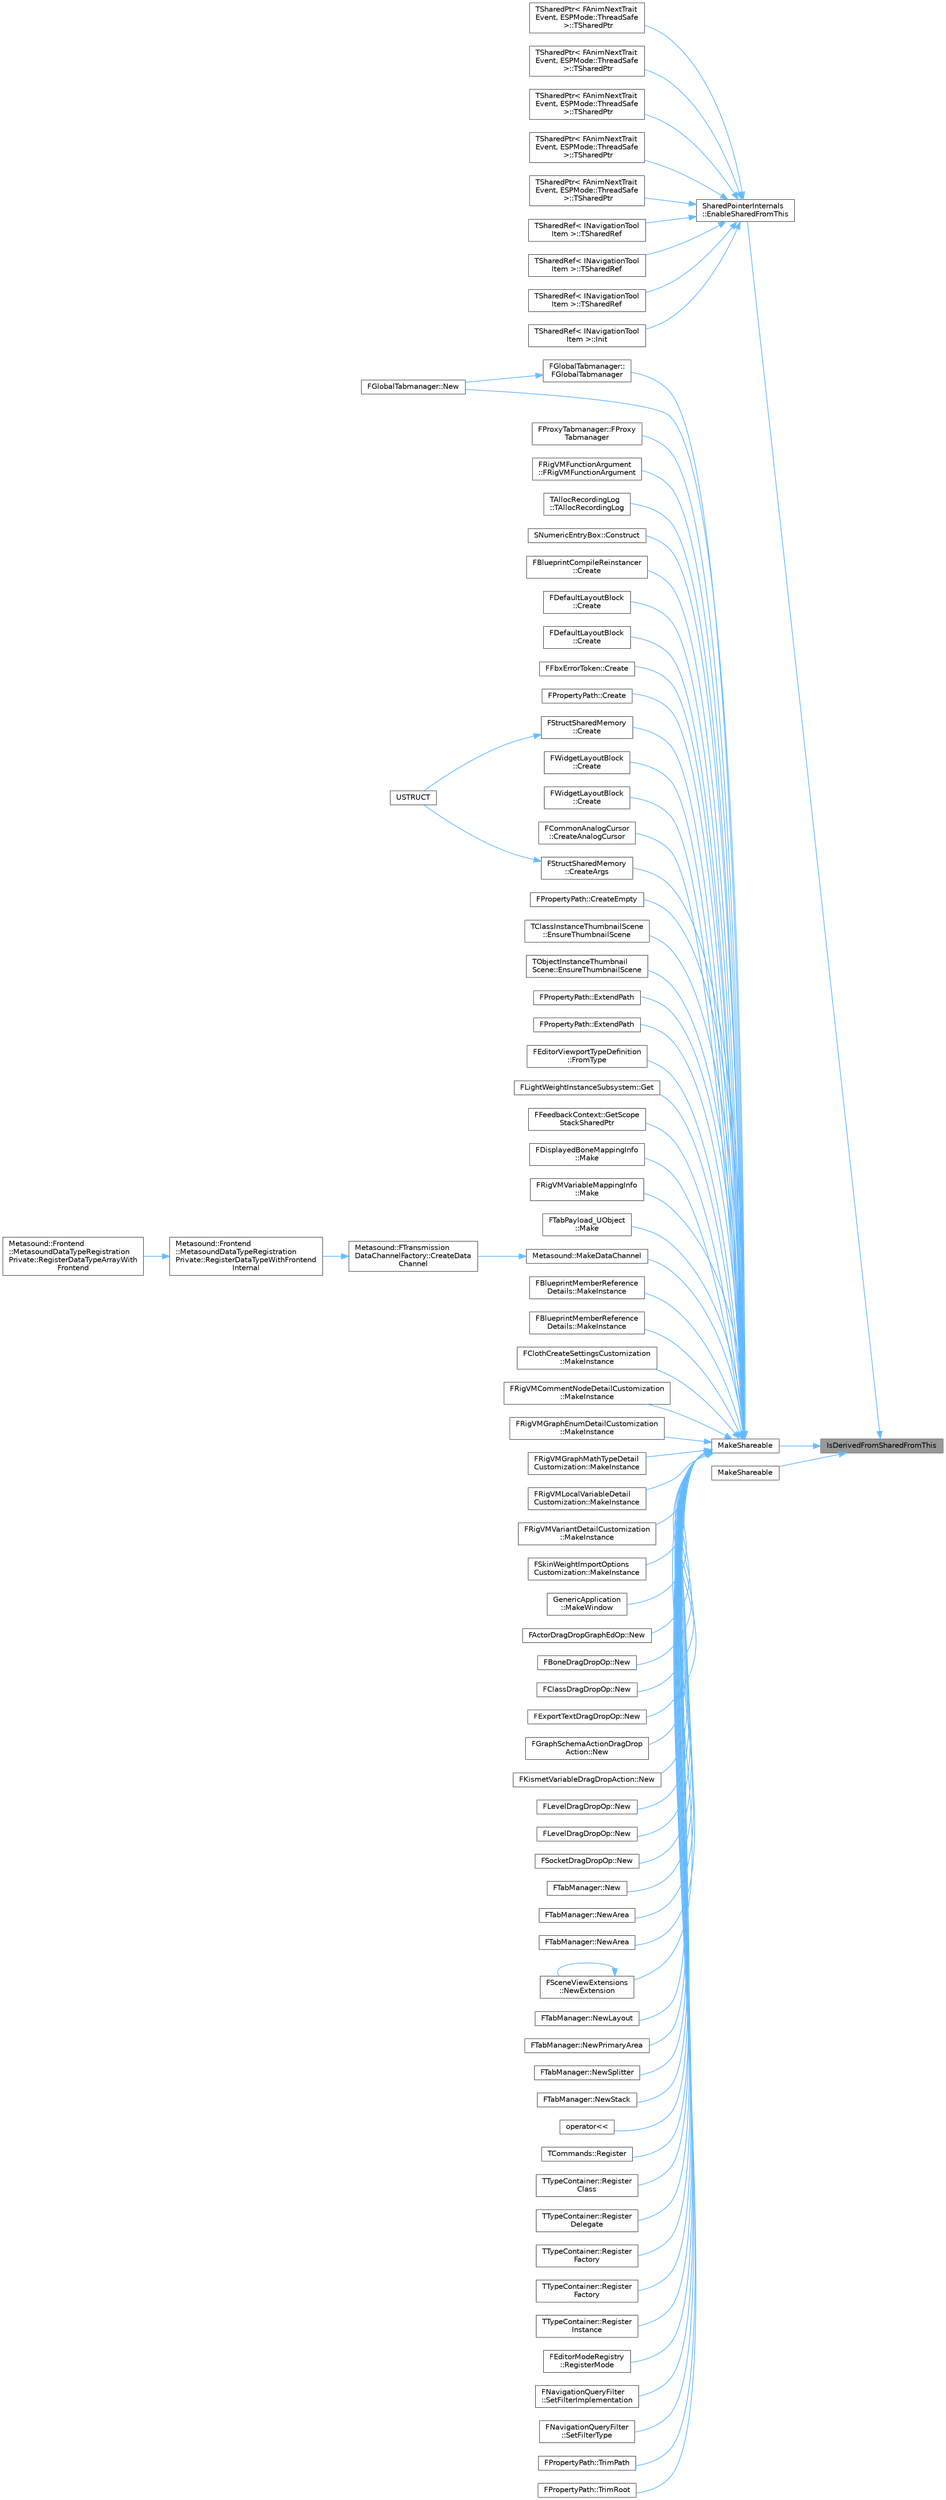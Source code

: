 digraph "IsDerivedFromSharedFromThis"
{
 // INTERACTIVE_SVG=YES
 // LATEX_PDF_SIZE
  bgcolor="transparent";
  edge [fontname=Helvetica,fontsize=10,labelfontname=Helvetica,labelfontsize=10];
  node [fontname=Helvetica,fontsize=10,shape=box,height=0.2,width=0.4];
  rankdir="RL";
  Node1 [id="Node000001",label="IsDerivedFromSharedFromThis",height=0.2,width=0.4,color="gray40", fillcolor="grey60", style="filled", fontcolor="black",tooltip=" "];
  Node1 -> Node2 [id="edge1_Node000001_Node000002",dir="back",color="steelblue1",style="solid",tooltip=" "];
  Node2 [id="Node000002",label="SharedPointerInternals\l::EnableSharedFromThis",height=0.2,width=0.4,color="grey40", fillcolor="white", style="filled",URL="$d5/d6a/namespaceSharedPointerInternals.html#aea4dfe152ef0920baa45e90ea468aeb4",tooltip="Templated helper function (const) that creates a shared pointer from an object instance."];
  Node2 -> Node3 [id="edge2_Node000002_Node000003",dir="back",color="steelblue1",style="solid",tooltip=" "];
  Node3 [id="Node000003",label="TSharedPtr\< FAnimNextTrait\lEvent, ESPMode::ThreadSafe\l \>::TSharedPtr",height=0.2,width=0.4,color="grey40", fillcolor="white", style="filled",URL="$d8/d2f/classTSharedPtr.html#a05a8eb48a5e4df741da5adb6ced36712",tooltip=" "];
  Node2 -> Node4 [id="edge3_Node000002_Node000004",dir="back",color="steelblue1",style="solid",tooltip=" "];
  Node4 [id="Node000004",label="TSharedPtr\< FAnimNextTrait\lEvent, ESPMode::ThreadSafe\l \>::TSharedPtr",height=0.2,width=0.4,color="grey40", fillcolor="white", style="filled",URL="$d8/d2f/classTSharedPtr.html#a7b1eb28ec0281298bbaac6657e987dc1",tooltip=" "];
  Node2 -> Node5 [id="edge4_Node000002_Node000005",dir="back",color="steelblue1",style="solid",tooltip=" "];
  Node5 [id="Node000005",label="TSharedPtr\< FAnimNextTrait\lEvent, ESPMode::ThreadSafe\l \>::TSharedPtr",height=0.2,width=0.4,color="grey40", fillcolor="white", style="filled",URL="$d8/d2f/classTSharedPtr.html#a99a892f9fd14d64c11c9e535f5af710e",tooltip=" "];
  Node2 -> Node6 [id="edge5_Node000002_Node000006",dir="back",color="steelblue1",style="solid",tooltip=" "];
  Node6 [id="Node000006",label="TSharedPtr\< FAnimNextTrait\lEvent, ESPMode::ThreadSafe\l \>::TSharedPtr",height=0.2,width=0.4,color="grey40", fillcolor="white", style="filled",URL="$d8/d2f/classTSharedPtr.html#a7deeba5f839baefed0cd90ffe6b26c90",tooltip=" "];
  Node2 -> Node7 [id="edge6_Node000002_Node000007",dir="back",color="steelblue1",style="solid",tooltip=" "];
  Node7 [id="Node000007",label="TSharedPtr\< FAnimNextTrait\lEvent, ESPMode::ThreadSafe\l \>::TSharedPtr",height=0.2,width=0.4,color="grey40", fillcolor="white", style="filled",URL="$d8/d2f/classTSharedPtr.html#a01ebda34d6c0f89ea409d7f22b25bf05",tooltip=" "];
  Node2 -> Node8 [id="edge7_Node000002_Node000008",dir="back",color="steelblue1",style="solid",tooltip=" "];
  Node8 [id="Node000008",label="TSharedRef\< INavigationTool\lItem \>::TSharedRef",height=0.2,width=0.4,color="grey40", fillcolor="white", style="filled",URL="$de/df2/classTSharedRef.html#a4dae044f430d9c79d4e4a7203a12da66",tooltip=" "];
  Node2 -> Node9 [id="edge8_Node000002_Node000009",dir="back",color="steelblue1",style="solid",tooltip=" "];
  Node9 [id="Node000009",label="TSharedRef\< INavigationTool\lItem \>::TSharedRef",height=0.2,width=0.4,color="grey40", fillcolor="white", style="filled",URL="$de/df2/classTSharedRef.html#a0c826be92f96dbb49bcf7e9b2e9a73dc",tooltip=" "];
  Node2 -> Node10 [id="edge9_Node000002_Node000010",dir="back",color="steelblue1",style="solid",tooltip=" "];
  Node10 [id="Node000010",label="TSharedRef\< INavigationTool\lItem \>::TSharedRef",height=0.2,width=0.4,color="grey40", fillcolor="white", style="filled",URL="$de/df2/classTSharedRef.html#a5bf90b944929bf1747fd3c6e22f7366a",tooltip=" "];
  Node2 -> Node11 [id="edge10_Node000002_Node000011",dir="back",color="steelblue1",style="solid",tooltip=" "];
  Node11 [id="Node000011",label="TSharedRef\< INavigationTool\lItem \>::Init",height=0.2,width=0.4,color="grey40", fillcolor="white", style="filled",URL="$de/df2/classTSharedRef.html#aeb2ea8a01d17a810916e7e57aa84ccd6",tooltip=" "];
  Node1 -> Node12 [id="edge11_Node000001_Node000012",dir="back",color="steelblue1",style="solid",tooltip=" "];
  Node12 [id="Node000012",label="MakeShareable",height=0.2,width=0.4,color="grey40", fillcolor="white", style="filled",URL="$d2/d17/SharedPointer_8h.html#a8e889711f2d38942782279b57ea26b73",tooltip="MakeShareable utility function."];
  Node12 -> Node13 [id="edge12_Node000012_Node000013",dir="back",color="steelblue1",style="solid",tooltip=" "];
  Node13 [id="Node000013",label="FGlobalTabmanager::\lFGlobalTabmanager",height=0.2,width=0.4,color="grey40", fillcolor="white", style="filled",URL="$d9/df9/classFGlobalTabmanager.html#add77a7ec33e113e4a723e2ca56d143ec",tooltip=" "];
  Node13 -> Node14 [id="edge13_Node000013_Node000014",dir="back",color="steelblue1",style="solid",tooltip=" "];
  Node14 [id="Node000014",label="FGlobalTabmanager::New",height=0.2,width=0.4,color="grey40", fillcolor="white", style="filled",URL="$d9/df9/classFGlobalTabmanager.html#a4a6c3c7d1f51ffd50becd6eb6356c565",tooltip=" "];
  Node12 -> Node15 [id="edge14_Node000012_Node000015",dir="back",color="steelblue1",style="solid",tooltip=" "];
  Node15 [id="Node000015",label="FProxyTabmanager::FProxy\lTabmanager",height=0.2,width=0.4,color="grey40", fillcolor="white", style="filled",URL="$d2/d7a/classFProxyTabmanager.html#ac506a4922fc430e082d90ca08903922e",tooltip=" "];
  Node12 -> Node16 [id="edge15_Node000012_Node000016",dir="back",color="steelblue1",style="solid",tooltip=" "];
  Node16 [id="Node000016",label="FRigVMFunctionArgument\l::FRigVMFunctionArgument",height=0.2,width=0.4,color="grey40", fillcolor="white", style="filled",URL="$d3/dd1/structFRigVMFunctionArgument.html#a1d7f3b70af1f70ee2a025a951f5258a3",tooltip=" "];
  Node12 -> Node17 [id="edge16_Node000012_Node000017",dir="back",color="steelblue1",style="solid",tooltip=" "];
  Node17 [id="Node000017",label="TAllocRecordingLog\l::TAllocRecordingLog",height=0.2,width=0.4,color="grey40", fillcolor="white", style="filled",URL="$da/d75/classTAllocRecordingLog.html#ac3f866d455551b84203712b93a8ece71",tooltip=" "];
  Node12 -> Node18 [id="edge17_Node000012_Node000018",dir="back",color="steelblue1",style="solid",tooltip=" "];
  Node18 [id="Node000018",label="SNumericEntryBox::Construct",height=0.2,width=0.4,color="grey40", fillcolor="white", style="filled",URL="$dc/db6/classSNumericEntryBox.html#ac1fba69ed00d8a96e9b80d71e9cb7c52",tooltip=" "];
  Node12 -> Node19 [id="edge18_Node000012_Node000019",dir="back",color="steelblue1",style="solid",tooltip=" "];
  Node19 [id="Node000019",label="FBlueprintCompileReinstancer\l::Create",height=0.2,width=0.4,color="grey40", fillcolor="white", style="filled",URL="$db/dcf/classFBlueprintCompileReinstancer.html#ad25f0f63cd2f9be8d63048a9dc381b50",tooltip=" "];
  Node12 -> Node20 [id="edge19_Node000012_Node000020",dir="back",color="steelblue1",style="solid",tooltip=" "];
  Node20 [id="Node000020",label="FDefaultLayoutBlock\l::Create",height=0.2,width=0.4,color="grey40", fillcolor="white", style="filled",URL="$d1/d71/classFDefaultLayoutBlock.html#a7666b923a620e9a46e3816e98eb279b1",tooltip=" "];
  Node12 -> Node21 [id="edge20_Node000012_Node000021",dir="back",color="steelblue1",style="solid",tooltip=" "];
  Node21 [id="Node000021",label="FDefaultLayoutBlock\l::Create",height=0.2,width=0.4,color="grey40", fillcolor="white", style="filled",URL="$d1/d71/classFDefaultLayoutBlock.html#a8c526ba255467ee1161b0bf8b4301942",tooltip=" "];
  Node12 -> Node22 [id="edge21_Node000012_Node000022",dir="back",color="steelblue1",style="solid",tooltip=" "];
  Node22 [id="Node000022",label="FFbxErrorToken::Create",height=0.2,width=0.4,color="grey40", fillcolor="white", style="filled",URL="$d4/d36/classFFbxErrorToken.html#a7ad8ca5a32634046696bed13df7d057f",tooltip="Factory method, tokens can only be constructed as shared refs."];
  Node12 -> Node23 [id="edge22_Node000012_Node000023",dir="back",color="steelblue1",style="solid",tooltip=" "];
  Node23 [id="Node000023",label="FPropertyPath::Create",height=0.2,width=0.4,color="grey40", fillcolor="white", style="filled",URL="$d7/d10/classFPropertyPath.html#a8b583d470447cea8bcda24014c282d34",tooltip=" "];
  Node12 -> Node24 [id="edge23_Node000012_Node000024",dir="back",color="steelblue1",style="solid",tooltip=" "];
  Node24 [id="Node000024",label="FStructSharedMemory\l::Create",height=0.2,width=0.4,color="grey40", fillcolor="white", style="filled",URL="$de/d95/structFStructSharedMemory.html#aac54f3c51cd7d8989f2f7632035795eb",tooltip=" "];
  Node24 -> Node25 [id="edge24_Node000024_Node000025",dir="back",color="steelblue1",style="solid",tooltip=" "];
  Node25 [id="Node000025",label="USTRUCT",height=0.2,width=0.4,color="grey40", fillcolor="white", style="filled",URL="$d6/da1/StructUtils_2SharedStruct_8h.html#a630f4154ed37d37254fe38d6da615fb1",tooltip="FSharedStruct works similarly as a TSharedPtr<FInstancedStruct> but avoids the double pointer indirec..."];
  Node12 -> Node26 [id="edge25_Node000012_Node000026",dir="back",color="steelblue1",style="solid",tooltip=" "];
  Node26 [id="Node000026",label="FWidgetLayoutBlock\l::Create",height=0.2,width=0.4,color="grey40", fillcolor="white", style="filled",URL="$d9/dc1/classFWidgetLayoutBlock.html#acb3091c351efc84fc440e841adafbe3d",tooltip=" "];
  Node12 -> Node27 [id="edge26_Node000012_Node000027",dir="back",color="steelblue1",style="solid",tooltip=" "];
  Node27 [id="Node000027",label="FWidgetLayoutBlock\l::Create",height=0.2,width=0.4,color="grey40", fillcolor="white", style="filled",URL="$d9/dc1/classFWidgetLayoutBlock.html#a83bbea5d953b448cd46e1a355c0e551a",tooltip=" "];
  Node12 -> Node28 [id="edge27_Node000012_Node000028",dir="back",color="steelblue1",style="solid",tooltip=" "];
  Node28 [id="Node000028",label="FCommonAnalogCursor\l::CreateAnalogCursor",height=0.2,width=0.4,color="grey40", fillcolor="white", style="filled",URL="$da/da2/classFCommonAnalogCursor.html#ae2e65f0dfa20bd8456b90e94aeda42d2",tooltip=" "];
  Node12 -> Node29 [id="edge28_Node000012_Node000029",dir="back",color="steelblue1",style="solid",tooltip=" "];
  Node29 [id="Node000029",label="FStructSharedMemory\l::CreateArgs",height=0.2,width=0.4,color="grey40", fillcolor="white", style="filled",URL="$de/d95/structFStructSharedMemory.html#a16f217e382ad1d6055439e41ada79085",tooltip=" "];
  Node29 -> Node25 [id="edge29_Node000029_Node000025",dir="back",color="steelblue1",style="solid",tooltip=" "];
  Node12 -> Node30 [id="edge30_Node000012_Node000030",dir="back",color="steelblue1",style="solid",tooltip=" "];
  Node30 [id="Node000030",label="FPropertyPath::CreateEmpty",height=0.2,width=0.4,color="grey40", fillcolor="white", style="filled",URL="$d7/d10/classFPropertyPath.html#a3762270067e893165f44a172020352ed",tooltip=" "];
  Node12 -> Node31 [id="edge31_Node000012_Node000031",dir="back",color="steelblue1",style="solid",tooltip=" "];
  Node31 [id="Node000031",label="TClassInstanceThumbnailScene\l::EnsureThumbnailScene",height=0.2,width=0.4,color="grey40", fillcolor="white", style="filled",URL="$d4/d3a/classTClassInstanceThumbnailScene.html#a1ce254e51e5b882507e1d12a777b26ef",tooltip="Find or create a thumbnail scene instance for this class type."];
  Node12 -> Node32 [id="edge32_Node000012_Node000032",dir="back",color="steelblue1",style="solid",tooltip=" "];
  Node32 [id="Node000032",label="TObjectInstanceThumbnail\lScene::EnsureThumbnailScene",height=0.2,width=0.4,color="grey40", fillcolor="white", style="filled",URL="$da/dc4/classTObjectInstanceThumbnailScene.html#a907cfbf9477dff4f07b3bf973d5566e3",tooltip="Find or create a thumbnail scene instance for this class type."];
  Node12 -> Node33 [id="edge33_Node000012_Node000033",dir="back",color="steelblue1",style="solid",tooltip=" "];
  Node33 [id="Node000033",label="FPropertyPath::ExtendPath",height=0.2,width=0.4,color="grey40", fillcolor="white", style="filled",URL="$d7/d10/classFPropertyPath.html#ad4bd220ad4acb92e357c1b4d47a381ab",tooltip=" "];
  Node12 -> Node34 [id="edge34_Node000012_Node000034",dir="back",color="steelblue1",style="solid",tooltip=" "];
  Node34 [id="Node000034",label="FPropertyPath::ExtendPath",height=0.2,width=0.4,color="grey40", fillcolor="white", style="filled",URL="$d7/d10/classFPropertyPath.html#aa99e09258cb5961b10161e19d0761df5",tooltip=" "];
  Node12 -> Node35 [id="edge35_Node000012_Node000035",dir="back",color="steelblue1",style="solid",tooltip=" "];
  Node35 [id="Node000035",label="FEditorViewportTypeDefinition\l::FromType",height=0.2,width=0.4,color="grey40", fillcolor="white", style="filled",URL="$d1/d61/structFEditorViewportTypeDefinition.html#a57a001c06d26b3abd112994075a4fdaf",tooltip=" "];
  Node12 -> Node36 [id="edge36_Node000012_Node000036",dir="back",color="steelblue1",style="solid",tooltip=" "];
  Node36 [id="Node000036",label="FLightWeightInstanceSubsystem::Get",height=0.2,width=0.4,color="grey40", fillcolor="white", style="filled",URL="$dd/d1d/structFLightWeightInstanceSubsystem.html#ad7c2a0fef16549212c25efcc6b642bdc",tooltip=" "];
  Node12 -> Node37 [id="edge37_Node000012_Node000037",dir="back",color="steelblue1",style="solid",tooltip=" "];
  Node37 [id="Node000037",label="FFeedbackContext::GetScope\lStackSharedPtr",height=0.2,width=0.4,color="grey40", fillcolor="white", style="filled",URL="$d5/d1b/classFFeedbackContext.html#a84ee0b56d4e0278cd86911cf39d826fb",tooltip=" "];
  Node12 -> Node38 [id="edge38_Node000012_Node000038",dir="back",color="steelblue1",style="solid",tooltip=" "];
  Node38 [id="Node000038",label="FDisplayedBoneMappingInfo\l::Make",height=0.2,width=0.4,color="grey40", fillcolor="white", style="filled",URL="$d3/da3/classFDisplayedBoneMappingInfo.html#a2ad7a01dd4ccfebd768566e3fe278982",tooltip="Static function for creating a new item, but ensures that you can only have a TSharedRef to one."];
  Node12 -> Node39 [id="edge39_Node000012_Node000039",dir="back",color="steelblue1",style="solid",tooltip=" "];
  Node39 [id="Node000039",label="FRigVMVariableMappingInfo\l::Make",height=0.2,width=0.4,color="grey40", fillcolor="white", style="filled",URL="$dd/dbf/structFRigVMVariableMappingInfo.html#a4b2f76d0da7bf07ea30aab5e24149243",tooltip="Static function for creating a new item, but ensures that you can only have a TSharedRef to one."];
  Node12 -> Node40 [id="edge40_Node000012_Node000040",dir="back",color="steelblue1",style="solid",tooltip=" "];
  Node40 [id="Node000040",label="FTabPayload_UObject\l::Make",height=0.2,width=0.4,color="grey40", fillcolor="white", style="filled",URL="$d6/d2e/structFTabPayload__UObject.html#a78e6a04c40ec10b14cf8624ff32b13b9",tooltip=" "];
  Node12 -> Node41 [id="edge41_Node000012_Node000041",dir="back",color="steelblue1",style="solid",tooltip=" "];
  Node41 [id="Node000041",label="Metasound::MakeDataChannel",height=0.2,width=0.4,color="grey40", fillcolor="white", style="filled",URL="$d8/d33/namespaceMetasound.html#a4228e45f4346ba2761081b283cb10ddc",tooltip=" "];
  Node41 -> Node42 [id="edge42_Node000041_Node000042",dir="back",color="steelblue1",style="solid",tooltip=" "];
  Node42 [id="Node000042",label="Metasound::FTransmission\lDataChannelFactory::CreateData\lChannel",height=0.2,width=0.4,color="grey40", fillcolor="white", style="filled",URL="$d1/de8/structMetasound_1_1FTransmissionDataChannelFactory.html#a5b300a2591312dbb51d147f875c89882",tooltip="Create a transmission IDataChannel given a data type."];
  Node42 -> Node43 [id="edge43_Node000042_Node000043",dir="back",color="steelblue1",style="solid",tooltip=" "];
  Node43 [id="Node000043",label="Metasound::Frontend\l::MetasoundDataTypeRegistration\lPrivate::RegisterDataTypeWithFrontend\lInternal",height=0.2,width=0.4,color="grey40", fillcolor="white", style="filled",URL="$db/d33/namespaceMetasound_1_1Frontend_1_1MetasoundDataTypeRegistrationPrivate.html#ad2150ac5f95a74ee46e1bde4b05ba373",tooltip="Registers a data type with the MetaSound Frontend."];
  Node43 -> Node44 [id="edge44_Node000043_Node000044",dir="back",color="steelblue1",style="solid",tooltip=" "];
  Node44 [id="Node000044",label="Metasound::Frontend\l::MetasoundDataTypeRegistration\lPrivate::RegisterDataTypeArrayWith\lFrontend",height=0.2,width=0.4,color="grey40", fillcolor="white", style="filled",URL="$db/d33/namespaceMetasound_1_1Frontend_1_1MetasoundDataTypeRegistrationPrivate.html#a3887d9364b83a1031ad743c16652a912",tooltip="Registers an array of a data type with the MetaSound Frontend."];
  Node12 -> Node45 [id="edge45_Node000012_Node000045",dir="back",color="steelblue1",style="solid",tooltip=" "];
  Node45 [id="Node000045",label="FBlueprintMemberReference\lDetails::MakeInstance",height=0.2,width=0.4,color="grey40", fillcolor="white", style="filled",URL="$d9/d90/classFBlueprintMemberReferenceDetails.html#adf8f56acf80df83b3399aa3ea903306c",tooltip=" "];
  Node12 -> Node46 [id="edge46_Node000012_Node000046",dir="back",color="steelblue1",style="solid",tooltip=" "];
  Node46 [id="Node000046",label="FBlueprintMemberReference\lDetails::MakeInstance",height=0.2,width=0.4,color="grey40", fillcolor="white", style="filled",URL="$d9/d90/classFBlueprintMemberReferenceDetails.html#a8d4368e1b270e2ccb269f81567dd0c22",tooltip=" "];
  Node12 -> Node47 [id="edge47_Node000012_Node000047",dir="back",color="steelblue1",style="solid",tooltip=" "];
  Node47 [id="Node000047",label="FClothCreateSettingsCustomization\l::MakeInstance",height=0.2,width=0.4,color="grey40", fillcolor="white", style="filled",URL="$db/d3b/classFClothCreateSettingsCustomization.html#a45207b421c53d52bd86bf92b140d91af",tooltip=" "];
  Node12 -> Node48 [id="edge48_Node000012_Node000048",dir="back",color="steelblue1",style="solid",tooltip=" "];
  Node48 [id="Node000048",label="FRigVMCommentNodeDetailCustomization\l::MakeInstance",height=0.2,width=0.4,color="grey40", fillcolor="white", style="filled",URL="$df/d8d/classFRigVMCommentNodeDetailCustomization.html#a651aeb047bd7ffe5c553332f4f426cf9",tooltip=" "];
  Node12 -> Node49 [id="edge49_Node000012_Node000049",dir="back",color="steelblue1",style="solid",tooltip=" "];
  Node49 [id="Node000049",label="FRigVMGraphEnumDetailCustomization\l::MakeInstance",height=0.2,width=0.4,color="grey40", fillcolor="white", style="filled",URL="$d2/d11/classFRigVMGraphEnumDetailCustomization.html#ad51bf76d0c86f3309a5bbd37eaf7c8f4",tooltip=" "];
  Node12 -> Node50 [id="edge50_Node000012_Node000050",dir="back",color="steelblue1",style="solid",tooltip=" "];
  Node50 [id="Node000050",label="FRigVMGraphMathTypeDetail\lCustomization::MakeInstance",height=0.2,width=0.4,color="grey40", fillcolor="white", style="filled",URL="$d5/d20/classFRigVMGraphMathTypeDetailCustomization.html#ad7eb0304c19c5807d7dc793dca3c2f70",tooltip=" "];
  Node12 -> Node51 [id="edge51_Node000012_Node000051",dir="back",color="steelblue1",style="solid",tooltip=" "];
  Node51 [id="Node000051",label="FRigVMLocalVariableDetail\lCustomization::MakeInstance",height=0.2,width=0.4,color="grey40", fillcolor="white", style="filled",URL="$df/d23/classFRigVMLocalVariableDetailCustomization.html#a8e832f6b93c91bb17b4e67f5ae5ea71b",tooltip=" "];
  Node12 -> Node52 [id="edge52_Node000012_Node000052",dir="back",color="steelblue1",style="solid",tooltip=" "];
  Node52 [id="Node000052",label="FRigVMVariantDetailCustomization\l::MakeInstance",height=0.2,width=0.4,color="grey40", fillcolor="white", style="filled",URL="$d7/d39/classFRigVMVariantDetailCustomization.html#a8a5ca82bc37f5472fd4b7c9448ec7b5c",tooltip=" "];
  Node12 -> Node53 [id="edge53_Node000012_Node000053",dir="back",color="steelblue1",style="solid",tooltip=" "];
  Node53 [id="Node000053",label="FSkinWeightImportOptions\lCustomization::MakeInstance",height=0.2,width=0.4,color="grey40", fillcolor="white", style="filled",URL="$d4/d1a/classFSkinWeightImportOptionsCustomization.html#ac03e8273a510691f968c04e8a6b29188",tooltip=" "];
  Node12 -> Node54 [id="edge54_Node000012_Node000054",dir="back",color="steelblue1",style="solid",tooltip=" "];
  Node54 [id="Node000054",label="GenericApplication\l::MakeWindow",height=0.2,width=0.4,color="grey40", fillcolor="white", style="filled",URL="$d6/d87/classGenericApplication.html#abcfed5d762771d45f85f24f83acbbc3b",tooltip=" "];
  Node12 -> Node55 [id="edge55_Node000012_Node000055",dir="back",color="steelblue1",style="solid",tooltip=" "];
  Node55 [id="Node000055",label="FActorDragDropGraphEdOp::New",height=0.2,width=0.4,color="grey40", fillcolor="white", style="filled",URL="$de/d3f/classFActorDragDropGraphEdOp.html#a02c119c1df94ff2d3d6978dc4e2f7db0",tooltip=" "];
  Node12 -> Node56 [id="edge56_Node000012_Node000056",dir="back",color="steelblue1",style="solid",tooltip=" "];
  Node56 [id="Node000056",label="FBoneDragDropOp::New",height=0.2,width=0.4,color="grey40", fillcolor="white", style="filled",URL="$d7/d0b/classFBoneDragDropOp.html#a154ed35f2d601eeb25b33857cbe1488f",tooltip=" "];
  Node12 -> Node57 [id="edge57_Node000012_Node000057",dir="back",color="steelblue1",style="solid",tooltip=" "];
  Node57 [id="Node000057",label="FClassDragDropOp::New",height=0.2,width=0.4,color="grey40", fillcolor="white", style="filled",URL="$d2/d04/classFClassDragDropOp.html#afa49f3fa3abf07d89ada8f0dd1cf31d9",tooltip=" "];
  Node12 -> Node58 [id="edge58_Node000012_Node000058",dir="back",color="steelblue1",style="solid",tooltip=" "];
  Node58 [id="Node000058",label="FExportTextDragDropOp::New",height=0.2,width=0.4,color="grey40", fillcolor="white", style="filled",URL="$dd/d72/classFExportTextDragDropOp.html#a647d2232f9926594f1178059a16a9c6e",tooltip=" "];
  Node12 -> Node14 [id="edge59_Node000012_Node000014",dir="back",color="steelblue1",style="solid",tooltip=" "];
  Node12 -> Node59 [id="edge60_Node000012_Node000059",dir="back",color="steelblue1",style="solid",tooltip=" "];
  Node59 [id="Node000059",label="FGraphSchemaActionDragDrop\lAction::New",height=0.2,width=0.4,color="grey40", fillcolor="white", style="filled",URL="$d3/d9c/classFGraphSchemaActionDragDropAction.html#ab11037bf6c1e73179125c1fc901fe26f",tooltip=" "];
  Node12 -> Node60 [id="edge61_Node000012_Node000060",dir="back",color="steelblue1",style="solid",tooltip=" "];
  Node60 [id="Node000060",label="FKismetVariableDragDropAction::New",height=0.2,width=0.4,color="grey40", fillcolor="white", style="filled",URL="$d5/d37/classFKismetVariableDragDropAction.html#a8b3d1958d7bfeb793e01796a86a8ac9a",tooltip=" "];
  Node12 -> Node61 [id="edge62_Node000012_Node000061",dir="back",color="steelblue1",style="solid",tooltip=" "];
  Node61 [id="Node000061",label="FLevelDragDropOp::New",height=0.2,width=0.4,color="grey40", fillcolor="white", style="filled",URL="$d3/dc0/classFLevelDragDropOp.html#a719f8cba92466487a8aa3f29844e6bf8",tooltip=" "];
  Node12 -> Node62 [id="edge63_Node000012_Node000062",dir="back",color="steelblue1",style="solid",tooltip=" "];
  Node62 [id="Node000062",label="FLevelDragDropOp::New",height=0.2,width=0.4,color="grey40", fillcolor="white", style="filled",URL="$d3/dc0/classFLevelDragDropOp.html#afe7c52519eec02781446d6b19cd014af",tooltip=" "];
  Node12 -> Node63 [id="edge64_Node000012_Node000063",dir="back",color="steelblue1",style="solid",tooltip=" "];
  Node63 [id="Node000063",label="FSocketDragDropOp::New",height=0.2,width=0.4,color="grey40", fillcolor="white", style="filled",URL="$d9/d9c/classFSocketDragDropOp.html#aed22bf7926989b86052901b78196d5d0",tooltip=" "];
  Node12 -> Node64 [id="edge65_Node000012_Node000064",dir="back",color="steelblue1",style="solid",tooltip=" "];
  Node64 [id="Node000064",label="FTabManager::New",height=0.2,width=0.4,color="grey40", fillcolor="white", style="filled",URL="$d5/d85/classFTabManager.html#a164a6096679007022eccdee5853e75ee",tooltip=" "];
  Node12 -> Node65 [id="edge66_Node000012_Node000065",dir="back",color="steelblue1",style="solid",tooltip=" "];
  Node65 [id="Node000065",label="FTabManager::NewArea",height=0.2,width=0.4,color="grey40", fillcolor="white", style="filled",URL="$d5/d85/classFTabManager.html#ac3f5beab66cb23703401af91b42efe0e",tooltip=" "];
  Node12 -> Node66 [id="edge67_Node000012_Node000066",dir="back",color="steelblue1",style="solid",tooltip=" "];
  Node66 [id="Node000066",label="FTabManager::NewArea",height=0.2,width=0.4,color="grey40", fillcolor="white", style="filled",URL="$d5/d85/classFTabManager.html#a7846d65c96349dd09bdc4cd2045c6f6c",tooltip=" "];
  Node12 -> Node67 [id="edge68_Node000012_Node000067",dir="back",color="steelblue1",style="solid",tooltip=" "];
  Node67 [id="Node000067",label="FSceneViewExtensions\l::NewExtension",height=0.2,width=0.4,color="grey40", fillcolor="white", style="filled",URL="$da/d04/classFSceneViewExtensions.html#a0275a262f1cf922da763df55e6d1ca4c",tooltip="Create a new extension of type ExtensionType."];
  Node67 -> Node67 [id="edge69_Node000067_Node000067",dir="back",color="steelblue1",style="solid",tooltip=" "];
  Node12 -> Node68 [id="edge70_Node000012_Node000068",dir="back",color="steelblue1",style="solid",tooltip=" "];
  Node68 [id="Node000068",label="FTabManager::NewLayout",height=0.2,width=0.4,color="grey40", fillcolor="white", style="filled",URL="$d5/d85/classFTabManager.html#ac4559f6d5546a6331a568afa38cb8cab",tooltip=" "];
  Node12 -> Node69 [id="edge71_Node000012_Node000069",dir="back",color="steelblue1",style="solid",tooltip=" "];
  Node69 [id="Node000069",label="FTabManager::NewPrimaryArea",height=0.2,width=0.4,color="grey40", fillcolor="white", style="filled",URL="$d5/d85/classFTabManager.html#ac124c968283c4c6653084944da001a02",tooltip=" "];
  Node12 -> Node70 [id="edge72_Node000012_Node000070",dir="back",color="steelblue1",style="solid",tooltip=" "];
  Node70 [id="Node000070",label="FTabManager::NewSplitter",height=0.2,width=0.4,color="grey40", fillcolor="white", style="filled",URL="$d5/d85/classFTabManager.html#ab2bc3b4a2cf0a88e39264f4a0bd168a4",tooltip=" "];
  Node12 -> Node71 [id="edge73_Node000012_Node000071",dir="back",color="steelblue1",style="solid",tooltip=" "];
  Node71 [id="Node000071",label="FTabManager::NewStack",height=0.2,width=0.4,color="grey40", fillcolor="white", style="filled",URL="$d5/d85/classFTabManager.html#abe8a471e5a33017df4af4b76170b41d0",tooltip=" "];
  Node12 -> Node72 [id="edge74_Node000012_Node000072",dir="back",color="steelblue1",style="solid",tooltip=" "];
  Node72 [id="Node000072",label="operator\<\<",height=0.2,width=0.4,color="grey40", fillcolor="white", style="filled",URL="$d2/dc9/ShaderCore_8h.html#aae6bace7f3aff25ad10b4e64ae0878e7",tooltip=" "];
  Node12 -> Node73 [id="edge75_Node000012_Node000073",dir="back",color="steelblue1",style="solid",tooltip=" "];
  Node73 [id="Node000073",label="TCommands::Register",height=0.2,width=0.4,color="grey40", fillcolor="white", style="filled",URL="$de/d91/classTCommands.html#acabbfd334dfd09345ed1056b181b9f5e",tooltip="Use this method to register commands."];
  Node12 -> Node74 [id="edge76_Node000012_Node000074",dir="back",color="steelblue1",style="solid",tooltip=" "];
  Node74 [id="Node000074",label="TTypeContainer::Register\lClass",height=0.2,width=0.4,color="grey40", fillcolor="white", style="filled",URL="$d6/df5/classTTypeContainer.html#a9d90ba680e9d888b508990e813d2332b",tooltip="Registers a class for instances of the specified class."];
  Node12 -> Node75 [id="edge77_Node000012_Node000075",dir="back",color="steelblue1",style="solid",tooltip=" "];
  Node75 [id="Node000075",label="TTypeContainer::Register\lDelegate",height=0.2,width=0.4,color="grey40", fillcolor="white", style="filled",URL="$d6/df5/classTTypeContainer.html#a46c146a5c3b672e74dad270befe8da9c",tooltip="Register a factory delegate for the specified class."];
  Node12 -> Node76 [id="edge78_Node000012_Node000076",dir="back",color="steelblue1",style="solid",tooltip=" "];
  Node76 [id="Node000076",label="TTypeContainer::Register\lFactory",height=0.2,width=0.4,color="grey40", fillcolor="white", style="filled",URL="$d6/df5/classTTypeContainer.html#a2664e206b7f6043a80bf5d622860a4cb",tooltip="Register a factory function for the specified class."];
  Node12 -> Node77 [id="edge79_Node000012_Node000077",dir="back",color="steelblue1",style="solid",tooltip=" "];
  Node77 [id="Node000077",label="TTypeContainer::Register\lFactory",height=0.2,width=0.4,color="grey40", fillcolor="white", style="filled",URL="$d6/df5/classTTypeContainer.html#a889a0083edd829c3c37696c5d0884135",tooltip="Register a factory function for the specified class."];
  Node12 -> Node78 [id="edge80_Node000012_Node000078",dir="back",color="steelblue1",style="solid",tooltip=" "];
  Node78 [id="Node000078",label="TTypeContainer::Register\lInstance",height=0.2,width=0.4,color="grey40", fillcolor="white", style="filled",URL="$d6/df5/classTTypeContainer.html#ae8ce9ef5dfc03ffbedcbd5b47e19126e",tooltip="Registers an existing instance for the specified class."];
  Node12 -> Node79 [id="edge81_Node000012_Node000079",dir="back",color="steelblue1",style="solid",tooltip=" "];
  Node79 [id="Node000079",label="FEditorModeRegistry\l::RegisterMode",height=0.2,width=0.4,color="grey40", fillcolor="white", style="filled",URL="$d7/d60/classFEditorModeRegistry.html#ae51f428444b700520d36ef68926c1b7a",tooltip="Registers an editor mode type."];
  Node12 -> Node80 [id="edge82_Node000012_Node000080",dir="back",color="steelblue1",style="solid",tooltip=" "];
  Node80 [id="Node000080",label="FNavigationQueryFilter\l::SetFilterImplementation",height=0.2,width=0.4,color="grey40", fillcolor="white", style="filled",URL="$d7/d0c/structFNavigationQueryFilter.html#aeb5344aebd524a39d9b7cfd7ba499908",tooltip=" "];
  Node12 -> Node81 [id="edge83_Node000012_Node000081",dir="back",color="steelblue1",style="solid",tooltip=" "];
  Node81 [id="Node000081",label="FNavigationQueryFilter\l::SetFilterType",height=0.2,width=0.4,color="grey40", fillcolor="white", style="filled",URL="$d7/d0c/structFNavigationQueryFilter.html#adcc5e5b58981dc2f64957b91ca969726",tooltip=" "];
  Node12 -> Node82 [id="edge84_Node000012_Node000082",dir="back",color="steelblue1",style="solid",tooltip=" "];
  Node82 [id="Node000082",label="FPropertyPath::TrimPath",height=0.2,width=0.4,color="grey40", fillcolor="white", style="filled",URL="$d7/d10/classFPropertyPath.html#a16f327a699e47a68c4f66e2a87e16a2c",tooltip=" "];
  Node12 -> Node83 [id="edge85_Node000012_Node000083",dir="back",color="steelblue1",style="solid",tooltip=" "];
  Node83 [id="Node000083",label="FPropertyPath::TrimRoot",height=0.2,width=0.4,color="grey40", fillcolor="white", style="filled",URL="$d7/d10/classFPropertyPath.html#a6cb69f5e0d93fe1e6effb9fa4eb46ffe",tooltip=" "];
  Node1 -> Node84 [id="edge86_Node000001_Node000084",dir="back",color="steelblue1",style="solid",tooltip=" "];
  Node84 [id="Node000084",label="MakeShareable",height=0.2,width=0.4,color="grey40", fillcolor="white", style="filled",URL="$d2/d17/SharedPointer_8h.html#aa410cedd25d83bf5d6179881af3c3913",tooltip="MakeShareable utility function."];
}
